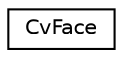 digraph "Graphical Class Hierarchy"
{
 // LATEX_PDF_SIZE
  edge [fontname="Helvetica",fontsize="10",labelfontname="Helvetica",labelfontsize="10"];
  node [fontname="Helvetica",fontsize="10",shape=record];
  rankdir="LR";
  Node0 [label="CvFace",height=0.2,width=0.4,color="black", fillcolor="white", style="filled",URL="$struct_cv_face.html",tooltip=" "];
}

